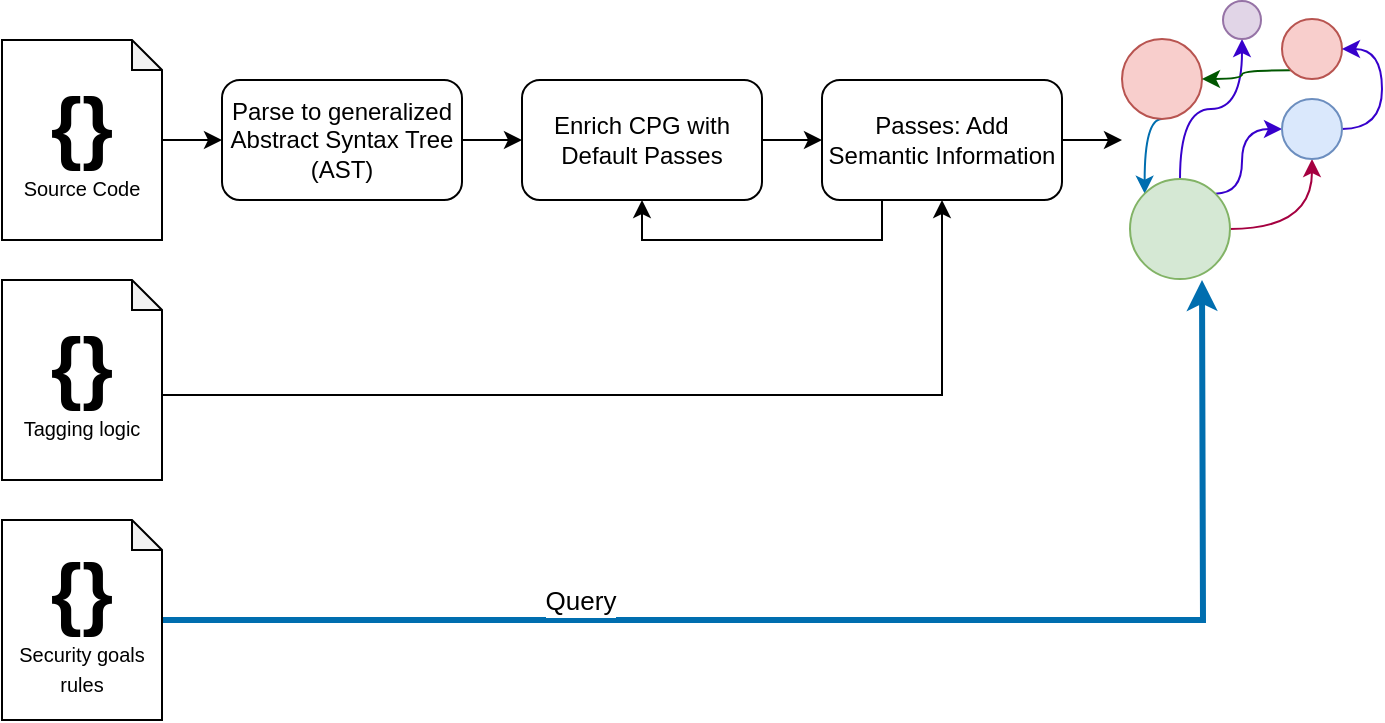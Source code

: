 <mxfile version="27.0.5">
  <diagram name="Page-1" id="99A5JA4iOR1c2KBb1k-1">
    <mxGraphModel dx="1018" dy="689" grid="1" gridSize="10" guides="1" tooltips="1" connect="1" arrows="1" fold="1" page="1" pageScale="1" pageWidth="827" pageHeight="1169" math="0" shadow="0">
      <root>
        <mxCell id="0" />
        <mxCell id="1" parent="0" />
        <mxCell id="KkH-QEW_0u6g-gQDYyZl-6" style="edgeStyle=orthogonalEdgeStyle;rounded=0;orthogonalLoop=1;jettySize=auto;html=1;" edge="1" parent="1" source="KkH-QEW_0u6g-gQDYyZl-1" target="KkH-QEW_0u6g-gQDYyZl-2">
          <mxGeometry relative="1" as="geometry" />
        </mxCell>
        <mxCell id="KkH-QEW_0u6g-gQDYyZl-1" value="&lt;font style=&quot;font-size: 40px;&quot;&gt;&lt;b&gt;{}&lt;/b&gt;&lt;/font&gt;&lt;div&gt;&lt;font size=&quot;1&quot; style=&quot;&quot;&gt;Source Code&lt;/font&gt;&lt;/div&gt;" style="shape=note;whiteSpace=wrap;html=1;backgroundOutline=1;darkOpacity=0.05;size=15;" vertex="1" parent="1">
          <mxGeometry x="100" y="140" width="80" height="100" as="geometry" />
        </mxCell>
        <mxCell id="KkH-QEW_0u6g-gQDYyZl-7" style="edgeStyle=orthogonalEdgeStyle;rounded=0;orthogonalLoop=1;jettySize=auto;html=1;exitX=1;exitY=0.5;exitDx=0;exitDy=0;" edge="1" parent="1" source="KkH-QEW_0u6g-gQDYyZl-2" target="KkH-QEW_0u6g-gQDYyZl-3">
          <mxGeometry relative="1" as="geometry" />
        </mxCell>
        <mxCell id="KkH-QEW_0u6g-gQDYyZl-2" value="Parse to generalized Abstract Syntax Tree (AST)" style="rounded=1;whiteSpace=wrap;html=1;" vertex="1" parent="1">
          <mxGeometry x="210" y="160" width="120" height="60" as="geometry" />
        </mxCell>
        <mxCell id="KkH-QEW_0u6g-gQDYyZl-8" style="edgeStyle=orthogonalEdgeStyle;rounded=0;orthogonalLoop=1;jettySize=auto;html=1;exitX=1;exitY=0.5;exitDx=0;exitDy=0;entryX=0;entryY=0.5;entryDx=0;entryDy=0;" edge="1" parent="1" source="KkH-QEW_0u6g-gQDYyZl-3" target="KkH-QEW_0u6g-gQDYyZl-4">
          <mxGeometry relative="1" as="geometry" />
        </mxCell>
        <mxCell id="KkH-QEW_0u6g-gQDYyZl-3" value="Enrich CPG with Default Passes" style="rounded=1;whiteSpace=wrap;html=1;" vertex="1" parent="1">
          <mxGeometry x="360" y="160" width="120" height="60" as="geometry" />
        </mxCell>
        <mxCell id="KkH-QEW_0u6g-gQDYyZl-10" style="edgeStyle=orthogonalEdgeStyle;rounded=0;orthogonalLoop=1;jettySize=auto;html=1;exitX=0.25;exitY=1;exitDx=0;exitDy=0;entryX=0.5;entryY=1;entryDx=0;entryDy=0;" edge="1" parent="1" source="KkH-QEW_0u6g-gQDYyZl-4" target="KkH-QEW_0u6g-gQDYyZl-3">
          <mxGeometry relative="1" as="geometry" />
        </mxCell>
        <mxCell id="KkH-QEW_0u6g-gQDYyZl-24" style="edgeStyle=orthogonalEdgeStyle;rounded=0;orthogonalLoop=1;jettySize=auto;html=1;exitX=1;exitY=0.5;exitDx=0;exitDy=0;" edge="1" parent="1" source="KkH-QEW_0u6g-gQDYyZl-4">
          <mxGeometry relative="1" as="geometry">
            <mxPoint x="660" y="190" as="targetPoint" />
          </mxGeometry>
        </mxCell>
        <mxCell id="KkH-QEW_0u6g-gQDYyZl-4" value="Passes: Add Semantic Information" style="rounded=1;whiteSpace=wrap;html=1;" vertex="1" parent="1">
          <mxGeometry x="510" y="160" width="120" height="60" as="geometry" />
        </mxCell>
        <mxCell id="KkH-QEW_0u6g-gQDYyZl-9" style="edgeStyle=orthogonalEdgeStyle;rounded=0;orthogonalLoop=1;jettySize=auto;html=1;exitX=0;exitY=0;exitDx=80;exitDy=57.5;exitPerimeter=0;entryX=0.5;entryY=1;entryDx=0;entryDy=0;" edge="1" parent="1" source="KkH-QEW_0u6g-gQDYyZl-5" target="KkH-QEW_0u6g-gQDYyZl-4">
          <mxGeometry relative="1" as="geometry" />
        </mxCell>
        <mxCell id="KkH-QEW_0u6g-gQDYyZl-5" value="&lt;font style=&quot;font-size: 40px;&quot;&gt;&lt;b&gt;{}&lt;/b&gt;&lt;/font&gt;&lt;div&gt;&lt;font size=&quot;1&quot; style=&quot;&quot;&gt;Tagging logic&lt;/font&gt;&lt;/div&gt;" style="shape=note;whiteSpace=wrap;html=1;backgroundOutline=1;darkOpacity=0.05;size=15;" vertex="1" parent="1">
          <mxGeometry x="100" y="260" width="80" height="100" as="geometry" />
        </mxCell>
        <mxCell id="KkH-QEW_0u6g-gQDYyZl-25" style="edgeStyle=orthogonalEdgeStyle;rounded=0;orthogonalLoop=1;jettySize=auto;html=1;strokeWidth=3;fillColor=#1ba1e2;strokeColor=#006EAF;" edge="1" parent="1" source="KkH-QEW_0u6g-gQDYyZl-11">
          <mxGeometry relative="1" as="geometry">
            <mxPoint x="700" y="260" as="targetPoint" />
          </mxGeometry>
        </mxCell>
        <mxCell id="KkH-QEW_0u6g-gQDYyZl-26" value="&lt;font style=&quot;font-size: 13px;&quot;&gt;Query&lt;/font&gt;" style="edgeLabel;html=1;align=center;verticalAlign=bottom;resizable=0;points=[];" vertex="1" connectable="0" parent="KkH-QEW_0u6g-gQDYyZl-25">
          <mxGeometry x="-0.395" relative="1" as="geometry">
            <mxPoint as="offset" />
          </mxGeometry>
        </mxCell>
        <mxCell id="KkH-QEW_0u6g-gQDYyZl-11" value="&lt;font style=&quot;font-size: 40px;&quot;&gt;&lt;b&gt;{}&lt;/b&gt;&lt;/font&gt;&lt;div&gt;&lt;font size=&quot;1&quot; style=&quot;&quot;&gt;Security goals rules&lt;/font&gt;&lt;/div&gt;" style="shape=note;whiteSpace=wrap;html=1;backgroundOutline=1;darkOpacity=0.05;size=15;" vertex="1" parent="1">
          <mxGeometry x="100" y="380" width="80" height="100" as="geometry" />
        </mxCell>
        <mxCell id="KkH-QEW_0u6g-gQDYyZl-23" value="" style="group" vertex="1" connectable="0" parent="1">
          <mxGeometry x="660" y="120.5" width="110" height="139" as="geometry" />
        </mxCell>
        <mxCell id="KkH-QEW_0u6g-gQDYyZl-17" style="edgeStyle=orthogonalEdgeStyle;rounded=0;orthogonalLoop=1;jettySize=auto;html=1;exitX=0.5;exitY=1;exitDx=0;exitDy=0;entryX=0;entryY=0;entryDx=0;entryDy=0;curved=1;fillColor=#1ba1e2;strokeColor=#006EAF;" edge="1" parent="KkH-QEW_0u6g-gQDYyZl-23" source="KkH-QEW_0u6g-gQDYyZl-12" target="KkH-QEW_0u6g-gQDYyZl-13">
          <mxGeometry relative="1" as="geometry" />
        </mxCell>
        <mxCell id="KkH-QEW_0u6g-gQDYyZl-12" value="" style="ellipse;whiteSpace=wrap;html=1;aspect=fixed;fillColor=#f8cecc;strokeColor=#b85450;" vertex="1" parent="KkH-QEW_0u6g-gQDYyZl-23">
          <mxGeometry y="19" width="40" height="40" as="geometry" />
        </mxCell>
        <mxCell id="KkH-QEW_0u6g-gQDYyZl-18" style="edgeStyle=orthogonalEdgeStyle;rounded=0;orthogonalLoop=1;jettySize=auto;html=1;exitX=1;exitY=0.5;exitDx=0;exitDy=0;entryX=0.5;entryY=1;entryDx=0;entryDy=0;curved=1;fillColor=#d80073;strokeColor=#A50040;" edge="1" parent="KkH-QEW_0u6g-gQDYyZl-23" source="KkH-QEW_0u6g-gQDYyZl-13" target="KkH-QEW_0u6g-gQDYyZl-15">
          <mxGeometry relative="1" as="geometry" />
        </mxCell>
        <mxCell id="KkH-QEW_0u6g-gQDYyZl-19" style="edgeStyle=orthogonalEdgeStyle;rounded=0;orthogonalLoop=1;jettySize=auto;html=1;exitX=0.5;exitY=0;exitDx=0;exitDy=0;entryX=0.5;entryY=1;entryDx=0;entryDy=0;curved=1;fillColor=#6a00ff;strokeColor=#3700CC;" edge="1" parent="KkH-QEW_0u6g-gQDYyZl-23" source="KkH-QEW_0u6g-gQDYyZl-13" target="KkH-QEW_0u6g-gQDYyZl-16">
          <mxGeometry relative="1" as="geometry" />
        </mxCell>
        <mxCell id="KkH-QEW_0u6g-gQDYyZl-20" style="edgeStyle=orthogonalEdgeStyle;rounded=0;orthogonalLoop=1;jettySize=auto;html=1;exitX=1;exitY=0;exitDx=0;exitDy=0;entryX=0;entryY=0.5;entryDx=0;entryDy=0;curved=1;fillColor=#6a00ff;strokeColor=#3700CC;" edge="1" parent="KkH-QEW_0u6g-gQDYyZl-23" source="KkH-QEW_0u6g-gQDYyZl-13" target="KkH-QEW_0u6g-gQDYyZl-15">
          <mxGeometry relative="1" as="geometry">
            <Array as="points">
              <mxPoint x="60" y="96" />
              <mxPoint x="60" y="64" />
            </Array>
          </mxGeometry>
        </mxCell>
        <mxCell id="KkH-QEW_0u6g-gQDYyZl-13" value="" style="ellipse;whiteSpace=wrap;html=1;aspect=fixed;fillColor=#d5e8d4;strokeColor=#82b366;" vertex="1" parent="KkH-QEW_0u6g-gQDYyZl-23">
          <mxGeometry x="4" y="89" width="50" height="50" as="geometry" />
        </mxCell>
        <mxCell id="KkH-QEW_0u6g-gQDYyZl-21" style="edgeStyle=orthogonalEdgeStyle;rounded=0;orthogonalLoop=1;jettySize=auto;html=1;exitX=0;exitY=1;exitDx=0;exitDy=0;entryX=1;entryY=0.5;entryDx=0;entryDy=0;fillColor=#008a00;strokeColor=#005700;curved=1;" edge="1" parent="KkH-QEW_0u6g-gQDYyZl-23" source="KkH-QEW_0u6g-gQDYyZl-14" target="KkH-QEW_0u6g-gQDYyZl-12">
          <mxGeometry relative="1" as="geometry" />
        </mxCell>
        <mxCell id="KkH-QEW_0u6g-gQDYyZl-14" value="" style="ellipse;whiteSpace=wrap;html=1;aspect=fixed;fillColor=#f8cecc;strokeColor=#b85450;" vertex="1" parent="KkH-QEW_0u6g-gQDYyZl-23">
          <mxGeometry x="80" y="9" width="30" height="30" as="geometry" />
        </mxCell>
        <mxCell id="KkH-QEW_0u6g-gQDYyZl-22" style="edgeStyle=orthogonalEdgeStyle;rounded=0;orthogonalLoop=1;jettySize=auto;html=1;exitX=1;exitY=0.5;exitDx=0;exitDy=0;entryX=1;entryY=0.5;entryDx=0;entryDy=0;fillColor=#6a00ff;strokeColor=#3700CC;curved=1;" edge="1" parent="KkH-QEW_0u6g-gQDYyZl-23" source="KkH-QEW_0u6g-gQDYyZl-15" target="KkH-QEW_0u6g-gQDYyZl-14">
          <mxGeometry relative="1" as="geometry" />
        </mxCell>
        <mxCell id="KkH-QEW_0u6g-gQDYyZl-15" value="" style="ellipse;whiteSpace=wrap;html=1;aspect=fixed;fillColor=#dae8fc;strokeColor=#6c8ebf;" vertex="1" parent="KkH-QEW_0u6g-gQDYyZl-23">
          <mxGeometry x="80" y="49" width="30" height="30" as="geometry" />
        </mxCell>
        <mxCell id="KkH-QEW_0u6g-gQDYyZl-16" value="" style="ellipse;whiteSpace=wrap;html=1;aspect=fixed;fillColor=#e1d5e7;strokeColor=#9673a6;" vertex="1" parent="KkH-QEW_0u6g-gQDYyZl-23">
          <mxGeometry x="50.5" width="19" height="19" as="geometry" />
        </mxCell>
      </root>
    </mxGraphModel>
  </diagram>
</mxfile>
